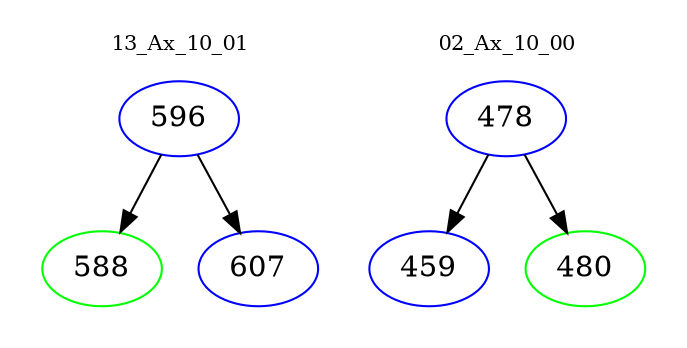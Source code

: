 digraph{
subgraph cluster_0 {
color = white
label = "13_Ax_10_01";
fontsize=10;
T0_596 [label="596", color="blue"]
T0_596 -> T0_588 [color="black"]
T0_588 [label="588", color="green"]
T0_596 -> T0_607 [color="black"]
T0_607 [label="607", color="blue"]
}
subgraph cluster_1 {
color = white
label = "02_Ax_10_00";
fontsize=10;
T1_478 [label="478", color="blue"]
T1_478 -> T1_459 [color="black"]
T1_459 [label="459", color="blue"]
T1_478 -> T1_480 [color="black"]
T1_480 [label="480", color="green"]
}
}
